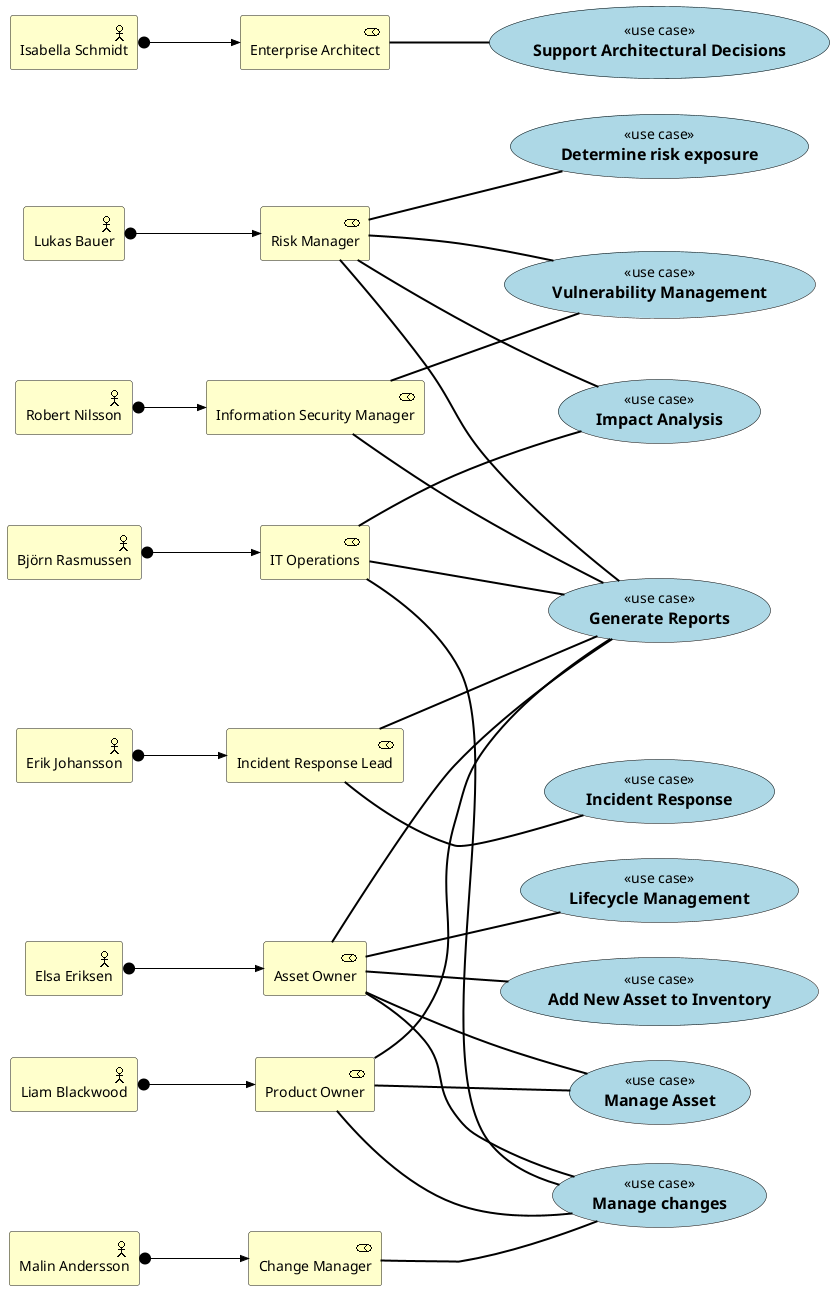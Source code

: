 
@startuml UseCases
!include <archimate/Archimate>
!define UseCase(e_alias, e_label) #LightBlue (<<use case>>\n==e_label) as e_alias
left to right direction

UseCase("UC1", "Add New Asset to Inventory")
Business_Role("AssetOwner", "Asset Owner")
Rel_Association("AssetOwner", "UC1")
Business_Actor("RobertNilsson", "Robert Nilsson")
Business_Actor("ErikJohansson", "Erik Johansson")
Business_Actor("IsabellaSchmidt", "Isabella Schmidt")
Business_Actor("BjörnRasmussen", "Björn Rasmussen")
Business_Actor("LiamBlackwood", "Liam Blackwood")
Business_Actor("ElsaEriksen", "Elsa Eriksen")
Rel_Assignment("ElsaEriksen", "AssetOwner")
Business_Actor("LukasBauer", "Lukas Bauer")
Business_Actor("MalinAndersson", "Malin Andersson")
UseCase("UC2", "Determine risk exposure")
Business_Role("RiskManager", "Risk Manager")
Rel_Association("RiskManager", "UC2")
Business_Actor("RobertNilsson", "Robert Nilsson")
Business_Actor("ErikJohansson", "Erik Johansson")
Business_Actor("IsabellaSchmidt", "Isabella Schmidt")
Business_Actor("BjörnRasmussen", "Björn Rasmussen")
Business_Actor("LiamBlackwood", "Liam Blackwood")
Business_Actor("ElsaEriksen", "Elsa Eriksen")
Business_Actor("LukasBauer", "Lukas Bauer")
Rel_Assignment("LukasBauer", "RiskManager")
Business_Actor("MalinAndersson", "Malin Andersson")
UseCase("UC8", "Vulnerability Management")
Business_Role("InformationSecurityManager", "Information Security Manager")
Rel_Association("InformationSecurityManager", "UC8")
Rel_Association("RiskManager", "UC8")
Business_Actor("RobertNilsson", "Robert Nilsson")
Rel_Assignment("RobertNilsson", "InformationSecurityManager")
Business_Actor("ErikJohansson", "Erik Johansson")
Business_Actor("IsabellaSchmidt", "Isabella Schmidt")
Business_Actor("BjörnRasmussen", "Björn Rasmussen")
Business_Actor("LiamBlackwood", "Liam Blackwood")
Business_Actor("ElsaEriksen", "Elsa Eriksen")
Business_Actor("LukasBauer", "Lukas Bauer")
Business_Actor("MalinAndersson", "Malin Andersson")
UseCase("UC3", "Generate Reports")
Rel_Association("AssetOwner", "UC3")
Rel_Association("InformationSecurityManager", "UC3")
Rel_Association("RiskManager", "UC3")
Business_Role("ProductOwner", "Product Owner")
Rel_Association("ProductOwner", "UC3")
Business_Role("ITOperations", "IT Operations")
Rel_Association("ITOperations", "UC3")
Business_Role("IncidentResponseLead", "Incident Response Lead")
Rel_Association("IncidentResponseLead", "UC3")
Business_Actor("RobertNilsson", "Robert Nilsson")
Business_Actor("ErikJohansson", "Erik Johansson")
Rel_Assignment("ErikJohansson", "IncidentResponseLead")
Business_Actor("IsabellaSchmidt", "Isabella Schmidt")
Business_Actor("BjörnRasmussen", "Björn Rasmussen")
Rel_Assignment("BjörnRasmussen", "ITOperations")
Business_Actor("LiamBlackwood", "Liam Blackwood")
Rel_Assignment("LiamBlackwood", "ProductOwner")
Business_Actor("ElsaEriksen", "Elsa Eriksen")
Business_Actor("LukasBauer", "Lukas Bauer")
Business_Actor("MalinAndersson", "Malin Andersson")
UseCase("UC7", "Manage Asset")
Rel_Association("AssetOwner", "UC7")
Rel_Association("ProductOwner", "UC7")
Business_Actor("RobertNilsson", "Robert Nilsson")
Business_Actor("ErikJohansson", "Erik Johansson")
Business_Actor("IsabellaSchmidt", "Isabella Schmidt")
Business_Actor("BjörnRasmussen", "Björn Rasmussen")
Business_Actor("LiamBlackwood", "Liam Blackwood")
Business_Actor("ElsaEriksen", "Elsa Eriksen")
Business_Actor("LukasBauer", "Lukas Bauer")
Business_Actor("MalinAndersson", "Malin Andersson")
UseCase("UC6", "Lifecycle Management")
Rel_Association("AssetOwner", "UC6")
Business_Actor("RobertNilsson", "Robert Nilsson")
Business_Actor("ErikJohansson", "Erik Johansson")
Business_Actor("IsabellaSchmidt", "Isabella Schmidt")
Business_Actor("BjörnRasmussen", "Björn Rasmussen")
Business_Actor("LiamBlackwood", "Liam Blackwood")
Business_Actor("ElsaEriksen", "Elsa Eriksen")
Business_Actor("LukasBauer", "Lukas Bauer")
Business_Actor("MalinAndersson", "Malin Andersson")
UseCase("UC4", "Impact Analysis")
Rel_Association("RiskManager", "UC4")
Rel_Association("ITOperations", "UC4")
Business_Actor("RobertNilsson", "Robert Nilsson")
Business_Actor("ErikJohansson", "Erik Johansson")
Business_Actor("IsabellaSchmidt", "Isabella Schmidt")
Business_Actor("BjörnRasmussen", "Björn Rasmussen")
Business_Actor("LiamBlackwood", "Liam Blackwood")
Business_Actor("ElsaEriksen", "Elsa Eriksen")
Business_Actor("LukasBauer", "Lukas Bauer")
Business_Actor("MalinAndersson", "Malin Andersson")
UseCase("UC5", "Incident Response")
Rel_Association("IncidentResponseLead", "UC5")
Business_Actor("RobertNilsson", "Robert Nilsson")
Business_Actor("ErikJohansson", "Erik Johansson")
Business_Actor("IsabellaSchmidt", "Isabella Schmidt")
Business_Actor("BjörnRasmussen", "Björn Rasmussen")
Business_Actor("LiamBlackwood", "Liam Blackwood")
Business_Actor("ElsaEriksen", "Elsa Eriksen")
Business_Actor("LukasBauer", "Lukas Bauer")
Business_Actor("MalinAndersson", "Malin Andersson")
UseCase("UC9", "Support Architectural Decisions")
Business_Role("EnterpriseArchitect", "Enterprise Architect")
Rel_Association("EnterpriseArchitect", "UC9")
Business_Actor("RobertNilsson", "Robert Nilsson")
Business_Actor("ErikJohansson", "Erik Johansson")
Business_Actor("IsabellaSchmidt", "Isabella Schmidt")
Rel_Assignment("IsabellaSchmidt", "EnterpriseArchitect")
Business_Actor("BjörnRasmussen", "Björn Rasmussen")
Business_Actor("LiamBlackwood", "Liam Blackwood")
Business_Actor("ElsaEriksen", "Elsa Eriksen")
Business_Actor("LukasBauer", "Lukas Bauer")
Business_Actor("MalinAndersson", "Malin Andersson")
UseCase("UC10", "Manage changes")
Rel_Association("AssetOwner", "UC10")
Rel_Association("ProductOwner", "UC10")
Rel_Association("ITOperations", "UC10")
Business_Role("ChangeManager", "Change Manager")
Rel_Association("ChangeManager", "UC10")
Business_Actor("RobertNilsson", "Robert Nilsson")
Business_Actor("ErikJohansson", "Erik Johansson")
Business_Actor("IsabellaSchmidt", "Isabella Schmidt")
Business_Actor("BjörnRasmussen", "Björn Rasmussen")
Business_Actor("LiamBlackwood", "Liam Blackwood")
Business_Actor("ElsaEriksen", "Elsa Eriksen")
Business_Actor("LukasBauer", "Lukas Bauer")
Business_Actor("MalinAndersson", "Malin Andersson")
Rel_Assignment("MalinAndersson", "ChangeManager")
@enduml